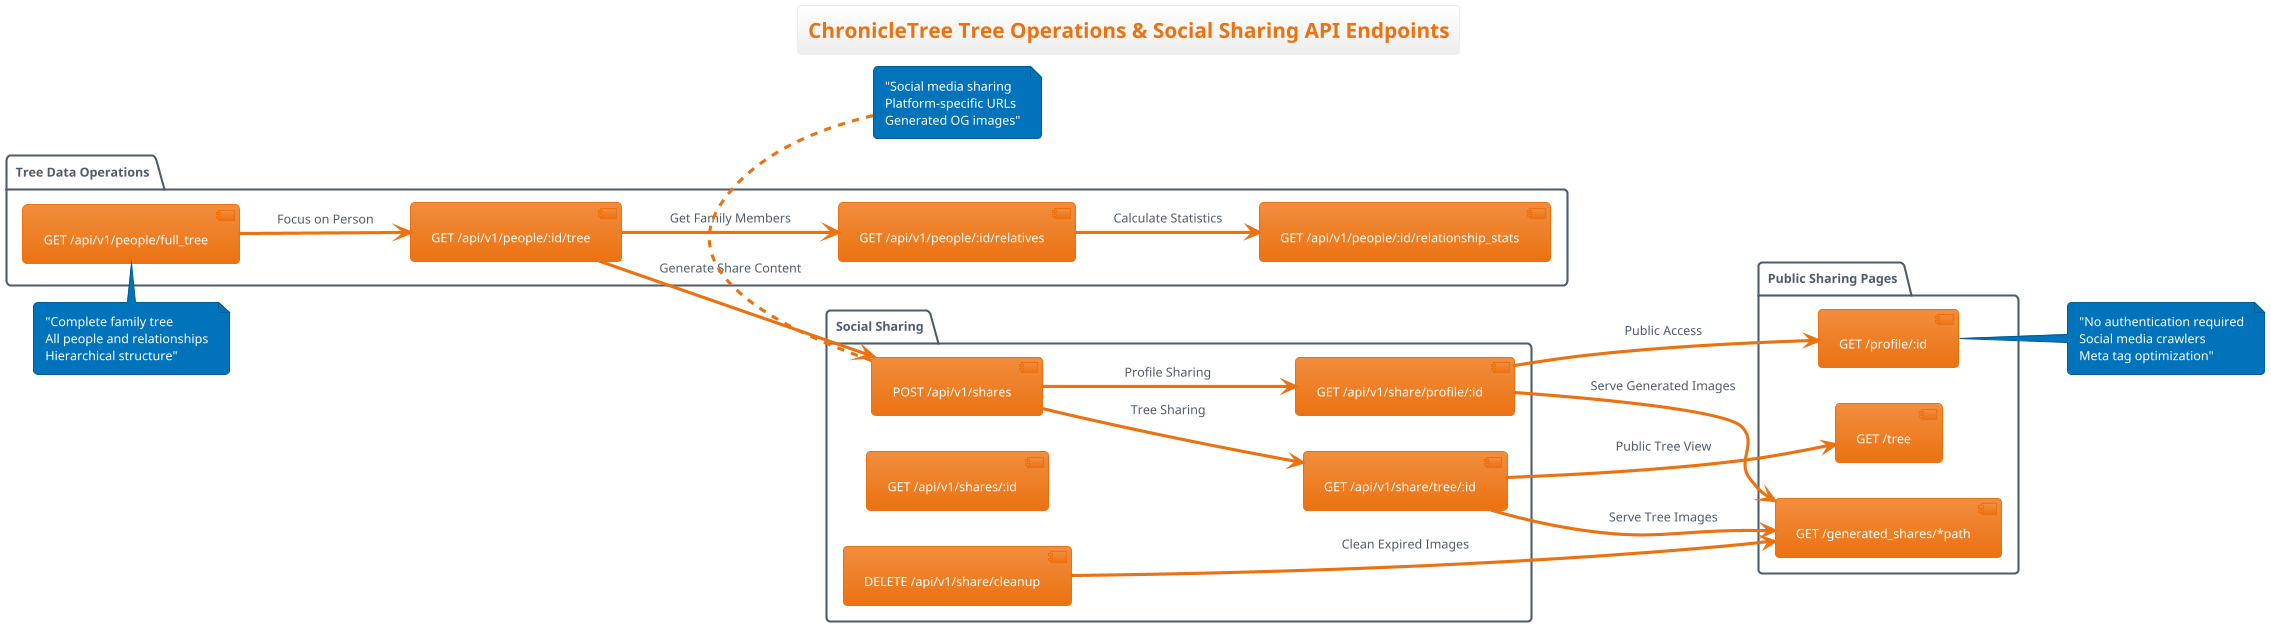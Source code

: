 @startuml Tree Operations and Social Sharing API Endpoints
!theme aws-orange
title ChronicleTree Tree Operations & Social Sharing API Endpoints

left to right direction

package "Tree Data Operations" {
  [GET /api/v1/people/full_tree] as FullTree
  [GET /api/v1/people/:id/tree] as PersonTree
  [GET /api/v1/people/:id/relatives] as PersonRelatives
  [GET /api/v1/people/:id/relationship_stats] as RelationshipStats
}

package "Social Sharing" {
  [POST /api/v1/shares] as CreateShare
  [GET /api/v1/shares/:id] as GetShare
  [GET /api/v1/share/profile/:id] as ShareProfile
  [GET /api/v1/share/tree/:id] as ShareTree
  [DELETE /api/v1/share/cleanup] as CleanupShares
}

package "Public Sharing Pages" {
  [GET /profile/:id] as PublicProfile
  [GET /tree] as PublicTree
  [GET /generated_shares/*path] as ServeShareImages
}

' Tree data flow
FullTree --> PersonTree : "Focus on Person"
PersonTree --> PersonRelatives : "Get Family Members"
PersonRelatives --> RelationshipStats : "Calculate Statistics"

' Social sharing flow
PersonTree --> CreateShare : "Generate Share Content"
CreateShare --> ShareProfile : "Profile Sharing"
CreateShare --> ShareTree : "Tree Sharing"
ShareProfile --> PublicProfile : "Public Access"
ShareTree --> PublicTree : "Public Tree View"

' Image serving flow
ShareProfile --> ServeShareImages : "Serve Generated Images"
ShareTree --> ServeShareImages : "Serve Tree Images"
CleanupShares --> ServeShareImages : "Clean Expired Images"

note top of FullTree : "Complete family tree\nAll people and relationships\nHierarchical structure"
note bottom of CreateShare : "Social media sharing\nPlatform-specific URLs\nGenerated OG images"
note right of PublicProfile : "No authentication required\nSocial media crawlers\nMeta tag optimization"

@enduml
